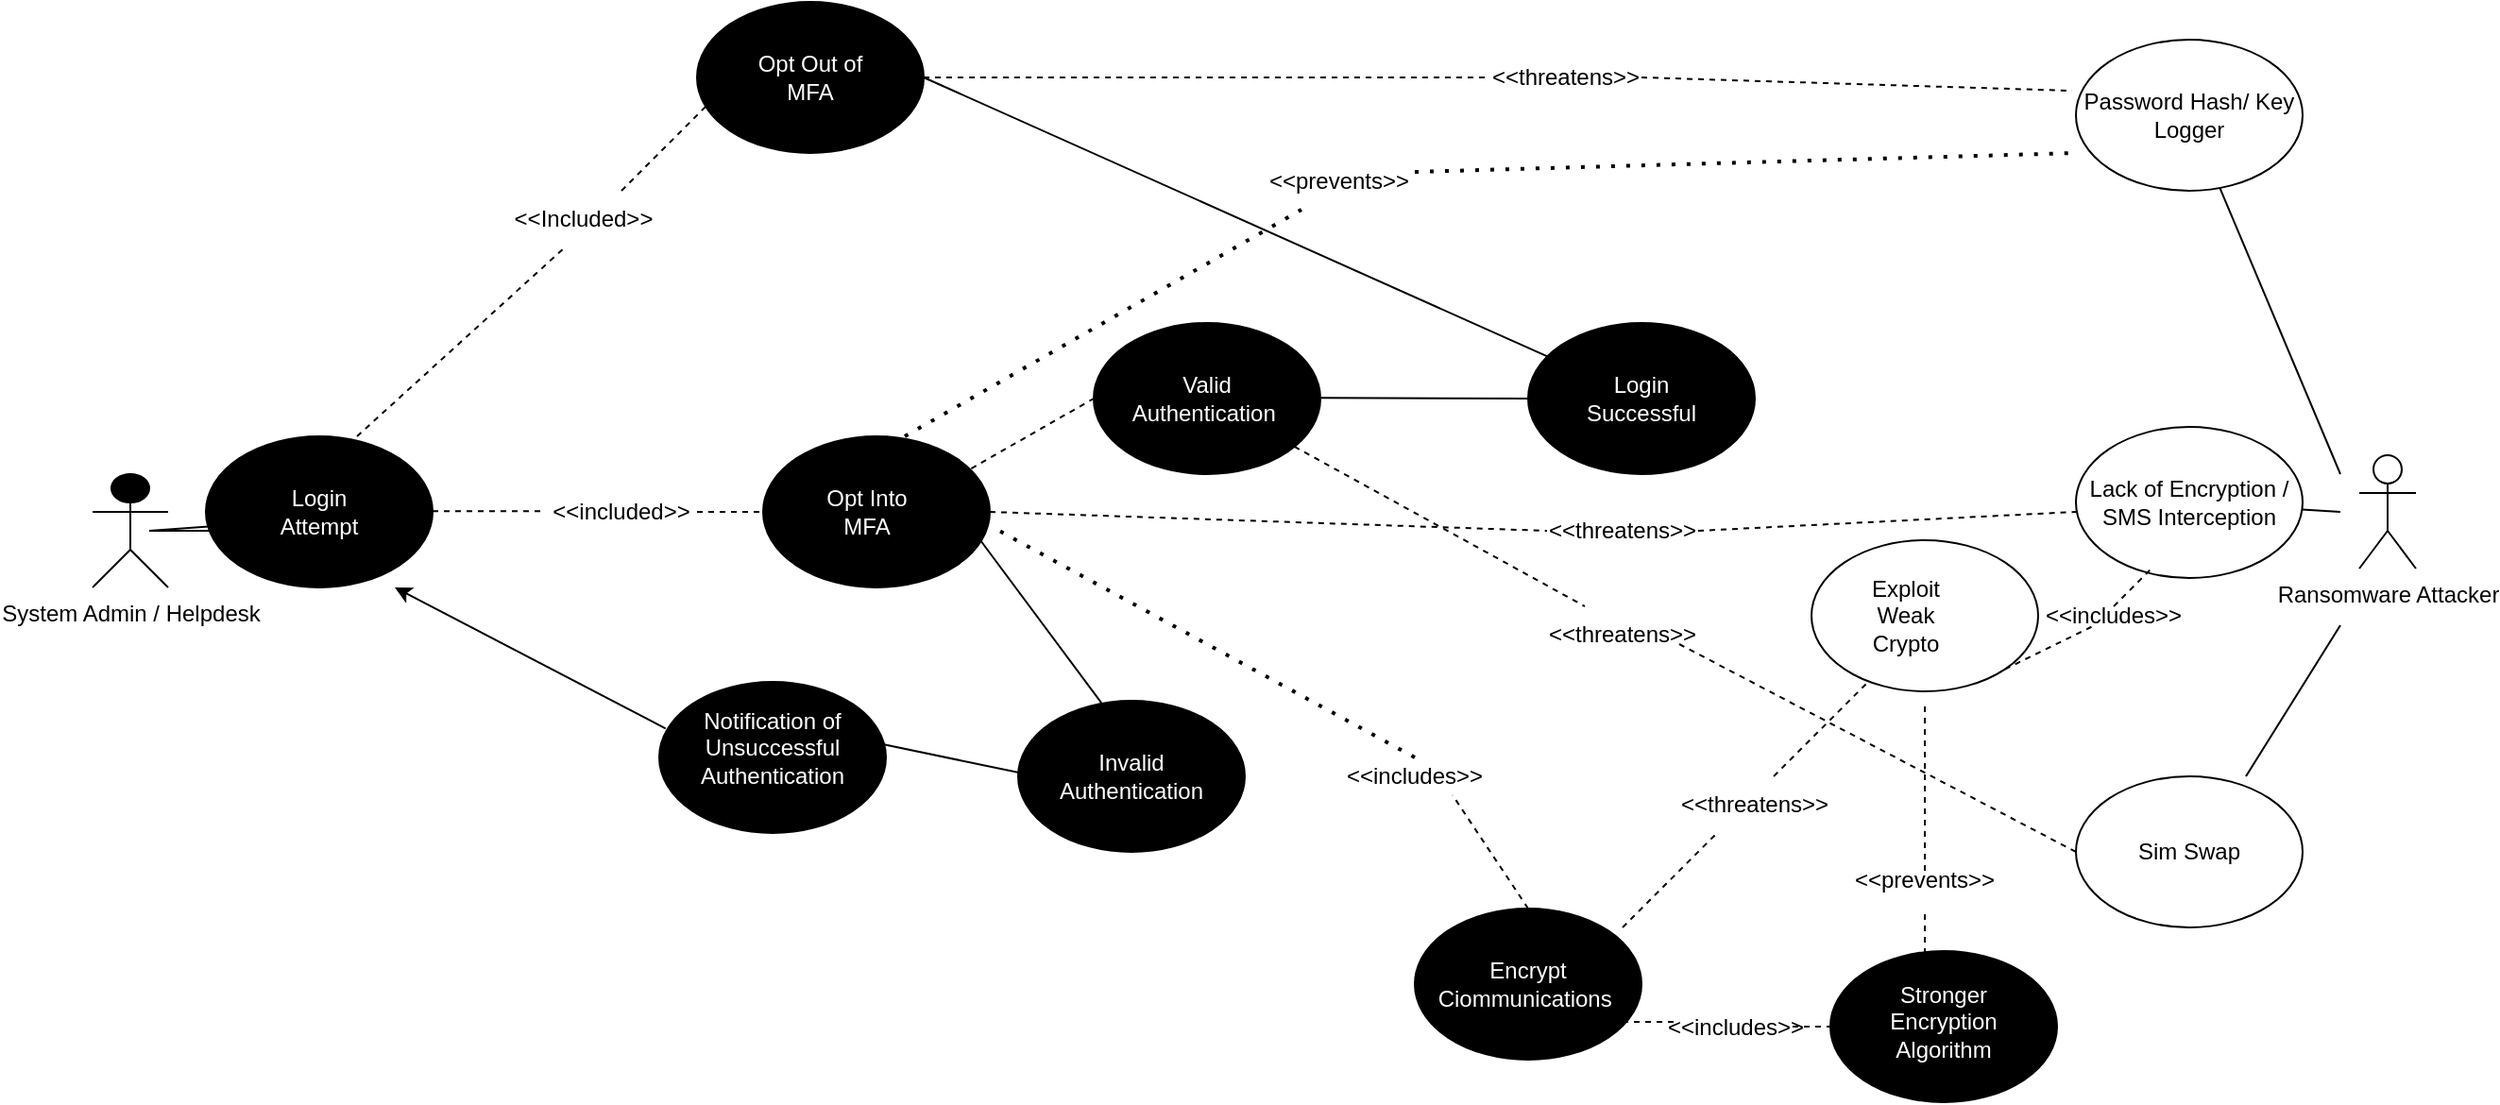 <mxfile version="21.8.2" type="device">
  <diagram name="Page-1" id="DAPd5PoU-QWRH09RoP7T">
    <mxGraphModel dx="2534" dy="758" grid="1" gridSize="10" guides="1" tooltips="1" connect="1" arrows="1" fold="1" page="1" pageScale="1" pageWidth="1100" pageHeight="1700" math="0" shadow="0">
      <root>
        <mxCell id="0" />
        <mxCell id="1" parent="0" />
        <mxCell id="Hp6X0O6zEZHsdkcGwj31-1" value="System Admin / Helpdesk" style="shape=umlActor;verticalLabelPosition=bottom;verticalAlign=top;html=1;outlineConnect=0;fillColor=#000000;" parent="1" vertex="1">
          <mxGeometry x="-80" y="290" width="40" height="60" as="geometry" />
        </mxCell>
        <mxCell id="Hp6X0O6zEZHsdkcGwj31-4" value="" style="endArrow=none;html=1;rounded=0;" parent="1" target="Hp6X0O6zEZHsdkcGwj31-5" edge="1">
          <mxGeometry width="50" height="50" relative="1" as="geometry">
            <mxPoint x="40" y="320" as="sourcePoint" />
            <mxPoint x="250" y="260" as="targetPoint" />
            <Array as="points">
              <mxPoint x="-50" y="320" />
              <mxPoint x="90" y="310" />
            </Array>
          </mxGeometry>
        </mxCell>
        <mxCell id="Hp6X0O6zEZHsdkcGwj31-5" value="" style="ellipse;whiteSpace=wrap;html=1;fillColor=#000000;" parent="1" vertex="1">
          <mxGeometry x="-20" y="270" width="120" height="80" as="geometry" />
        </mxCell>
        <mxCell id="Hp6X0O6zEZHsdkcGwj31-7" value="Login Attempt" style="text;html=1;strokeColor=none;fillColor=none;align=center;verticalAlign=middle;whiteSpace=wrap;rounded=0;fontColor=#FFFFFF;" parent="1" vertex="1">
          <mxGeometry x="10" y="295" width="60" height="30" as="geometry" />
        </mxCell>
        <mxCell id="Hp6X0O6zEZHsdkcGwj31-9" value="" style="ellipse;whiteSpace=wrap;html=1;gradientColor=none;fillColor=#000000;" parent="1" vertex="1">
          <mxGeometry x="275" y="270" width="120" height="80" as="geometry" />
        </mxCell>
        <mxCell id="Hp6X0O6zEZHsdkcGwj31-10" value="Opt Into MFA" style="text;html=1;strokeColor=none;fillColor=none;align=center;verticalAlign=middle;whiteSpace=wrap;rounded=0;fontColor=#FFFFFF;" parent="1" vertex="1">
          <mxGeometry x="300" y="295" width="60" height="30" as="geometry" />
        </mxCell>
        <mxCell id="Hp6X0O6zEZHsdkcGwj31-11" value="" style="endArrow=none;html=1;rounded=0;dashed=1;" parent="1" edge="1">
          <mxGeometry width="50" height="50" relative="1" as="geometry">
            <mxPoint x="380" y="290" as="sourcePoint" />
            <mxPoint x="450" y="250" as="targetPoint" />
          </mxGeometry>
        </mxCell>
        <mxCell id="Hp6X0O6zEZHsdkcGwj31-12" value="" style="endArrow=none;html=1;rounded=0;entryX=0.367;entryY=0.013;entryDx=0;entryDy=0;entryPerimeter=0;" parent="1" edge="1" target="Hp6X0O6zEZHsdkcGwj31-14">
          <mxGeometry width="50" height="50" relative="1" as="geometry">
            <mxPoint x="390" y="325" as="sourcePoint" />
            <mxPoint x="450" y="365" as="targetPoint" />
          </mxGeometry>
        </mxCell>
        <mxCell id="Hp6X0O6zEZHsdkcGwj31-13" value="" style="ellipse;whiteSpace=wrap;html=1;fillColor=#000000;" parent="1" vertex="1">
          <mxGeometry x="450" y="210" width="120" height="80" as="geometry" />
        </mxCell>
        <mxCell id="Hp6X0O6zEZHsdkcGwj31-14" value="" style="ellipse;whiteSpace=wrap;html=1;gradientColor=none;fillColor=#000000;" parent="1" vertex="1">
          <mxGeometry x="410" y="410" width="120" height="80" as="geometry" />
        </mxCell>
        <mxCell id="Hp6X0O6zEZHsdkcGwj31-15" value="Valid Authentication&amp;nbsp;" style="text;html=1;strokeColor=none;fillColor=none;align=center;verticalAlign=middle;whiteSpace=wrap;rounded=0;fontColor=#FFFFFF;" parent="1" vertex="1">
          <mxGeometry x="480" y="235" width="60" height="30" as="geometry" />
        </mxCell>
        <mxCell id="Hp6X0O6zEZHsdkcGwj31-16" value="Invalid Authentication" style="text;html=1;strokeColor=none;fillColor=none;align=center;verticalAlign=middle;whiteSpace=wrap;rounded=0;fontColor=#FFFFFF;" parent="1" vertex="1">
          <mxGeometry x="440" y="435" width="60" height="30" as="geometry" />
        </mxCell>
        <mxCell id="Hp6X0O6zEZHsdkcGwj31-18" value="" style="endArrow=classic;html=1;rounded=0;exitX=0.028;exitY=0.308;exitDx=0;exitDy=0;exitPerimeter=0;" parent="1" edge="1" source="Hp6X0O6zEZHsdkcGwj31-20">
          <mxGeometry width="50" height="50" relative="1" as="geometry">
            <mxPoint x="530" y="460" as="sourcePoint" />
            <mxPoint x="80" y="350" as="targetPoint" />
          </mxGeometry>
        </mxCell>
        <mxCell id="Hp6X0O6zEZHsdkcGwj31-19" value="" style="endArrow=none;html=1;rounded=0;exitX=0.986;exitY=0.413;exitDx=0;exitDy=0;exitPerimeter=0;" parent="1" edge="1" source="Hp6X0O6zEZHsdkcGwj31-20">
          <mxGeometry width="50" height="50" relative="1" as="geometry">
            <mxPoint x="380" y="450" as="sourcePoint" />
            <mxPoint x="420" y="450" as="targetPoint" />
          </mxGeometry>
        </mxCell>
        <mxCell id="Hp6X0O6zEZHsdkcGwj31-20" value="" style="ellipse;whiteSpace=wrap;html=1;fontColor=#000000;strokeColor=#000000;fillColor=#000000;" parent="1" vertex="1">
          <mxGeometry x="220" y="400" width="120" height="80" as="geometry" />
        </mxCell>
        <mxCell id="rUo3hgHBCnOXlDoPaP9Q-17" style="edgeStyle=orthogonalEdgeStyle;rounded=0;orthogonalLoop=1;jettySize=auto;html=1;exitX=0.75;exitY=1;exitDx=0;exitDy=0;" edge="1" parent="1" source="Hp6X0O6zEZHsdkcGwj31-21" target="Hp6X0O6zEZHsdkcGwj31-20">
          <mxGeometry relative="1" as="geometry" />
        </mxCell>
        <mxCell id="Hp6X0O6zEZHsdkcGwj31-21" value="Notification of Unsuccessful Authentication" style="text;html=1;strokeColor=none;fillColor=none;align=center;verticalAlign=middle;whiteSpace=wrap;rounded=0;fontColor=#FFFFFF;" parent="1" vertex="1">
          <mxGeometry x="250" y="420" width="60" height="30" as="geometry" />
        </mxCell>
        <mxCell id="Hp6X0O6zEZHsdkcGwj31-22" value="" style="endArrow=none;html=1;rounded=0;entryX=0;entryY=0.5;entryDx=0;entryDy=0;" parent="1" edge="1" target="Hp6X0O6zEZHsdkcGwj31-23">
          <mxGeometry width="50" height="50" relative="1" as="geometry">
            <mxPoint x="570" y="249.58" as="sourcePoint" />
            <mxPoint x="650" y="249.58" as="targetPoint" />
          </mxGeometry>
        </mxCell>
        <mxCell id="Hp6X0O6zEZHsdkcGwj31-23" value="" style="ellipse;whiteSpace=wrap;html=1;fillColor=#000000;" parent="1" vertex="1">
          <mxGeometry x="680" y="210" width="120" height="80" as="geometry" />
        </mxCell>
        <mxCell id="Hp6X0O6zEZHsdkcGwj31-24" value="Login Successful" style="text;html=1;strokeColor=none;fillColor=none;align=center;verticalAlign=middle;whiteSpace=wrap;rounded=0;fontColor=#FFFFFF;" parent="1" vertex="1">
          <mxGeometry x="710" y="235" width="60" height="30" as="geometry" />
        </mxCell>
        <mxCell id="rUo3hgHBCnOXlDoPaP9Q-12" value="" style="endArrow=none;dashed=1;html=1;rounded=0;" edge="1" parent="1">
          <mxGeometry width="50" height="50" relative="1" as="geometry">
            <mxPoint x="100" y="309.58" as="sourcePoint" />
            <mxPoint x="160" y="309.58" as="targetPoint" />
          </mxGeometry>
        </mxCell>
        <mxCell id="rUo3hgHBCnOXlDoPaP9Q-13" value="&amp;lt;&amp;lt;included&amp;gt;&amp;gt;" style="text;html=1;strokeColor=none;fillColor=none;align=center;verticalAlign=middle;whiteSpace=wrap;rounded=0;" vertex="1" parent="1">
          <mxGeometry x="170" y="295" width="60" height="30" as="geometry" />
        </mxCell>
        <mxCell id="rUo3hgHBCnOXlDoPaP9Q-16" value="" style="endArrow=none;dashed=1;html=1;rounded=0;" edge="1" parent="1" target="Hp6X0O6zEZHsdkcGwj31-10">
          <mxGeometry width="50" height="50" relative="1" as="geometry">
            <mxPoint x="240" y="310" as="sourcePoint" />
            <mxPoint x="290" y="260" as="targetPoint" />
          </mxGeometry>
        </mxCell>
        <mxCell id="rUo3hgHBCnOXlDoPaP9Q-19" style="edgeStyle=orthogonalEdgeStyle;rounded=0;orthogonalLoop=1;jettySize=auto;html=1;exitX=0.5;exitY=1;exitDx=0;exitDy=0;entryX=0;entryY=0.75;entryDx=0;entryDy=0;" edge="1" parent="1" source="Hp6X0O6zEZHsdkcGwj31-24" target="Hp6X0O6zEZHsdkcGwj31-24">
          <mxGeometry relative="1" as="geometry" />
        </mxCell>
        <mxCell id="rUo3hgHBCnOXlDoPaP9Q-20" value="" style="endArrow=none;dashed=1;html=1;rounded=0;" edge="1" parent="1">
          <mxGeometry width="50" height="50" relative="1" as="geometry">
            <mxPoint x="60" y="270" as="sourcePoint" />
            <mxPoint x="170" y="170" as="targetPoint" />
          </mxGeometry>
        </mxCell>
        <mxCell id="rUo3hgHBCnOXlDoPaP9Q-21" value="&amp;lt;&amp;lt;Included&amp;gt;&amp;gt;" style="text;html=1;strokeColor=none;fillColor=none;align=center;verticalAlign=middle;whiteSpace=wrap;rounded=0;" vertex="1" parent="1">
          <mxGeometry x="150" y="140" width="60" height="30" as="geometry" />
        </mxCell>
        <mxCell id="rUo3hgHBCnOXlDoPaP9Q-22" value="" style="endArrow=none;dashed=1;html=1;rounded=0;" edge="1" parent="1">
          <mxGeometry width="50" height="50" relative="1" as="geometry">
            <mxPoint x="200" y="140" as="sourcePoint" />
            <mxPoint x="250" y="90" as="targetPoint" />
          </mxGeometry>
        </mxCell>
        <mxCell id="rUo3hgHBCnOXlDoPaP9Q-23" value="" style="ellipse;whiteSpace=wrap;html=1;fillColor=#000000;" vertex="1" parent="1">
          <mxGeometry x="240" y="40" width="120" height="80" as="geometry" />
        </mxCell>
        <mxCell id="rUo3hgHBCnOXlDoPaP9Q-24" value="Opt Out of MFA" style="text;html=1;align=center;verticalAlign=middle;whiteSpace=wrap;rounded=0;fontColor=#FFFFFF;" vertex="1" parent="1">
          <mxGeometry x="270" y="65" width="60" height="30" as="geometry" />
        </mxCell>
        <mxCell id="rUo3hgHBCnOXlDoPaP9Q-25" value="" style="endArrow=none;html=1;rounded=0;" edge="1" parent="1" target="Hp6X0O6zEZHsdkcGwj31-23">
          <mxGeometry width="50" height="50" relative="1" as="geometry">
            <mxPoint x="360" y="80" as="sourcePoint" />
            <mxPoint x="410" y="30" as="targetPoint" />
          </mxGeometry>
        </mxCell>
        <mxCell id="rUo3hgHBCnOXlDoPaP9Q-26" value="Ransomware Attacker" style="shape=umlActor;verticalLabelPosition=bottom;verticalAlign=top;html=1;outlineConnect=0;" vertex="1" parent="1">
          <mxGeometry x="1120" y="280" width="30" height="60" as="geometry" />
        </mxCell>
        <mxCell id="rUo3hgHBCnOXlDoPaP9Q-27" value="Password Hash/ Key Logger" style="ellipse;whiteSpace=wrap;html=1;" vertex="1" parent="1">
          <mxGeometry x="970" y="60" width="120" height="80" as="geometry" />
        </mxCell>
        <mxCell id="rUo3hgHBCnOXlDoPaP9Q-28" value="Lack of Encryption / SMS Interception" style="ellipse;whiteSpace=wrap;html=1;" vertex="1" parent="1">
          <mxGeometry x="970" y="265" width="120" height="80" as="geometry" />
        </mxCell>
        <mxCell id="rUo3hgHBCnOXlDoPaP9Q-29" value="Sim Swap" style="ellipse;whiteSpace=wrap;html=1;" vertex="1" parent="1">
          <mxGeometry x="970" y="450" width="120" height="80" as="geometry" />
        </mxCell>
        <mxCell id="rUo3hgHBCnOXlDoPaP9Q-30" value="" style="endArrow=none;html=1;rounded=0;" edge="1" parent="1" source="rUo3hgHBCnOXlDoPaP9Q-27">
          <mxGeometry width="50" height="50" relative="1" as="geometry">
            <mxPoint x="1060" y="190" as="sourcePoint" />
            <mxPoint x="1110" y="290" as="targetPoint" />
          </mxGeometry>
        </mxCell>
        <mxCell id="rUo3hgHBCnOXlDoPaP9Q-31" value="" style="endArrow=none;html=1;rounded=0;" edge="1" parent="1" source="rUo3hgHBCnOXlDoPaP9Q-28">
          <mxGeometry width="50" height="50" relative="1" as="geometry">
            <mxPoint x="1060" y="360" as="sourcePoint" />
            <mxPoint x="1110" y="310" as="targetPoint" />
          </mxGeometry>
        </mxCell>
        <mxCell id="rUo3hgHBCnOXlDoPaP9Q-32" value="" style="endArrow=none;html=1;rounded=0;" edge="1" parent="1">
          <mxGeometry width="50" height="50" relative="1" as="geometry">
            <mxPoint x="1060" y="450" as="sourcePoint" />
            <mxPoint x="1110" y="370" as="targetPoint" />
          </mxGeometry>
        </mxCell>
        <mxCell id="rUo3hgHBCnOXlDoPaP9Q-33" value="" style="endArrow=none;dashed=1;html=1;dashPattern=1 3;strokeWidth=2;rounded=0;" edge="1" parent="1">
          <mxGeometry width="50" height="50" relative="1" as="geometry">
            <mxPoint x="350" y="270" as="sourcePoint" />
            <mxPoint x="560" y="150" as="targetPoint" />
          </mxGeometry>
        </mxCell>
        <mxCell id="rUo3hgHBCnOXlDoPaP9Q-34" value="&amp;lt;&amp;lt;prevents&amp;gt;&amp;gt;" style="text;html=1;strokeColor=none;fillColor=none;align=center;verticalAlign=middle;whiteSpace=wrap;rounded=0;" vertex="1" parent="1">
          <mxGeometry x="550" y="120" width="60" height="30" as="geometry" />
        </mxCell>
        <mxCell id="rUo3hgHBCnOXlDoPaP9Q-35" value="" style="endArrow=none;dashed=1;html=1;dashPattern=1 3;strokeWidth=2;rounded=0;entryX=0;entryY=0.75;entryDx=0;entryDy=0;entryPerimeter=0;" edge="1" parent="1" target="rUo3hgHBCnOXlDoPaP9Q-27">
          <mxGeometry width="50" height="50" relative="1" as="geometry">
            <mxPoint x="620" y="130" as="sourcePoint" />
            <mxPoint x="670" y="80" as="targetPoint" />
          </mxGeometry>
        </mxCell>
        <mxCell id="rUo3hgHBCnOXlDoPaP9Q-36" value="" style="endArrow=none;dashed=1;html=1;rounded=0;entryX=-0.017;entryY=0.338;entryDx=0;entryDy=0;entryPerimeter=0;" edge="1" parent="1" target="rUo3hgHBCnOXlDoPaP9Q-27">
          <mxGeometry width="50" height="50" relative="1" as="geometry">
            <mxPoint x="740" y="80" as="sourcePoint" />
            <mxPoint x="940" y="40" as="targetPoint" />
          </mxGeometry>
        </mxCell>
        <mxCell id="rUo3hgHBCnOXlDoPaP9Q-37" value="&amp;lt;&amp;lt;threatens&amp;gt;&amp;gt;" style="text;html=1;strokeColor=none;fillColor=none;align=center;verticalAlign=middle;whiteSpace=wrap;rounded=0;" vertex="1" parent="1">
          <mxGeometry x="670" y="65" width="60" height="30" as="geometry" />
        </mxCell>
        <mxCell id="rUo3hgHBCnOXlDoPaP9Q-38" value="" style="endArrow=none;dashed=1;html=1;rounded=0;" edge="1" parent="1">
          <mxGeometry width="50" height="50" relative="1" as="geometry">
            <mxPoint x="360" y="80" as="sourcePoint" />
            <mxPoint x="660" y="80" as="targetPoint" />
          </mxGeometry>
        </mxCell>
        <mxCell id="rUo3hgHBCnOXlDoPaP9Q-39" value="" style="endArrow=none;dashed=1;html=1;rounded=0;" edge="1" parent="1">
          <mxGeometry width="50" height="50" relative="1" as="geometry">
            <mxPoint x="770" y="320" as="sourcePoint" />
            <mxPoint x="970" y="310" as="targetPoint" />
          </mxGeometry>
        </mxCell>
        <mxCell id="rUo3hgHBCnOXlDoPaP9Q-40" value="&amp;lt;&amp;lt;threatens&amp;gt;&amp;gt;" style="text;html=1;strokeColor=none;fillColor=none;align=center;verticalAlign=middle;whiteSpace=wrap;rounded=0;" vertex="1" parent="1">
          <mxGeometry x="700" y="305" width="60" height="30" as="geometry" />
        </mxCell>
        <mxCell id="rUo3hgHBCnOXlDoPaP9Q-41" value="" style="endArrow=none;dashed=1;html=1;rounded=0;exitX=1;exitY=0.5;exitDx=0;exitDy=0;" edge="1" parent="1" source="Hp6X0O6zEZHsdkcGwj31-9">
          <mxGeometry width="50" height="50" relative="1" as="geometry">
            <mxPoint x="640" y="360" as="sourcePoint" />
            <mxPoint x="690" y="320" as="targetPoint" />
          </mxGeometry>
        </mxCell>
        <mxCell id="rUo3hgHBCnOXlDoPaP9Q-42" value="" style="endArrow=none;dashed=1;html=1;rounded=0;entryX=0;entryY=0.5;entryDx=0;entryDy=0;" edge="1" parent="1" target="rUo3hgHBCnOXlDoPaP9Q-29">
          <mxGeometry width="50" height="50" relative="1" as="geometry">
            <mxPoint x="760" y="380" as="sourcePoint" />
            <mxPoint x="970" y="460" as="targetPoint" />
          </mxGeometry>
        </mxCell>
        <mxCell id="rUo3hgHBCnOXlDoPaP9Q-43" value="&amp;lt;&amp;lt;threatens&amp;gt;&amp;gt;" style="text;html=1;strokeColor=none;fillColor=none;align=center;verticalAlign=middle;whiteSpace=wrap;rounded=0;" vertex="1" parent="1">
          <mxGeometry x="700" y="360" width="60" height="30" as="geometry" />
        </mxCell>
        <mxCell id="rUo3hgHBCnOXlDoPaP9Q-44" value="" style="endArrow=none;dashed=1;html=1;rounded=0;" edge="1" parent="1" source="Hp6X0O6zEZHsdkcGwj31-13">
          <mxGeometry width="50" height="50" relative="1" as="geometry">
            <mxPoint x="660" y="410" as="sourcePoint" />
            <mxPoint x="710" y="360" as="targetPoint" />
          </mxGeometry>
        </mxCell>
        <mxCell id="rUo3hgHBCnOXlDoPaP9Q-47" value="" style="endArrow=none;dashed=1;html=1;dashPattern=1 3;strokeWidth=2;rounded=0;" edge="1" parent="1">
          <mxGeometry width="50" height="50" relative="1" as="geometry">
            <mxPoint x="620" y="440" as="sourcePoint" />
            <mxPoint x="400" y="320" as="targetPoint" />
          </mxGeometry>
        </mxCell>
        <mxCell id="rUo3hgHBCnOXlDoPaP9Q-48" value="&amp;lt;&amp;lt;includes&amp;gt;&amp;gt;" style="text;html=1;strokeColor=none;fillColor=none;align=center;verticalAlign=middle;whiteSpace=wrap;rounded=0;" vertex="1" parent="1">
          <mxGeometry x="590" y="435" width="60" height="30" as="geometry" />
        </mxCell>
        <mxCell id="rUo3hgHBCnOXlDoPaP9Q-49" value="" style="endArrow=none;dashed=1;html=1;rounded=0;" edge="1" parent="1">
          <mxGeometry width="50" height="50" relative="1" as="geometry">
            <mxPoint x="680" y="520" as="sourcePoint" />
            <mxPoint x="640" y="460" as="targetPoint" />
          </mxGeometry>
        </mxCell>
        <mxCell id="rUo3hgHBCnOXlDoPaP9Q-50" value="asd" style="ellipse;whiteSpace=wrap;html=1;fontColor=#000000;fillColor=#000000;" vertex="1" parent="1">
          <mxGeometry x="620" y="520" width="120" height="80" as="geometry" />
        </mxCell>
        <mxCell id="rUo3hgHBCnOXlDoPaP9Q-51" value="Encrypt Ciommunications&amp;nbsp;" style="text;html=1;strokeColor=none;fillColor=none;align=center;verticalAlign=middle;whiteSpace=wrap;rounded=0;fontColor=#FFFFFF;" vertex="1" parent="1">
          <mxGeometry x="650" y="545" width="60" height="30" as="geometry" />
        </mxCell>
        <mxCell id="rUo3hgHBCnOXlDoPaP9Q-52" value="" style="endArrow=none;dashed=1;html=1;rounded=0;" edge="1" parent="1">
          <mxGeometry width="50" height="50" relative="1" as="geometry">
            <mxPoint x="990" y="360" as="sourcePoint" />
            <mxPoint x="1010" y="340" as="targetPoint" />
          </mxGeometry>
        </mxCell>
        <mxCell id="rUo3hgHBCnOXlDoPaP9Q-53" value="" style="ellipse;whiteSpace=wrap;html=1;" vertex="1" parent="1">
          <mxGeometry x="830" y="325" width="120" height="80" as="geometry" />
        </mxCell>
        <mxCell id="rUo3hgHBCnOXlDoPaP9Q-54" value="Exploit Weak Crypto" style="text;html=1;strokeColor=none;fillColor=none;align=center;verticalAlign=middle;whiteSpace=wrap;rounded=0;" vertex="1" parent="1">
          <mxGeometry x="850" y="350" width="60" height="30" as="geometry" />
        </mxCell>
        <mxCell id="rUo3hgHBCnOXlDoPaP9Q-55" value="" style="endArrow=none;dashed=1;html=1;rounded=0;" edge="1" parent="1">
          <mxGeometry width="50" height="50" relative="1" as="geometry">
            <mxPoint x="730" y="580" as="sourcePoint" />
            <mxPoint x="760" y="580" as="targetPoint" />
          </mxGeometry>
        </mxCell>
        <mxCell id="rUo3hgHBCnOXlDoPaP9Q-57" value="&amp;lt;&amp;lt;includes&amp;gt;&amp;gt;" style="text;html=1;strokeColor=none;fillColor=none;align=center;verticalAlign=middle;whiteSpace=wrap;rounded=0;" vertex="1" parent="1">
          <mxGeometry x="960" y="350" width="60" height="30" as="geometry" />
        </mxCell>
        <mxCell id="rUo3hgHBCnOXlDoPaP9Q-58" value="" style="endArrow=none;dashed=1;html=1;rounded=0;exitX=1;exitY=1;exitDx=0;exitDy=0;" edge="1" parent="1" source="rUo3hgHBCnOXlDoPaP9Q-53">
          <mxGeometry width="50" height="50" relative="1" as="geometry">
            <mxPoint x="930" y="420" as="sourcePoint" />
            <mxPoint x="980" y="370" as="targetPoint" />
          </mxGeometry>
        </mxCell>
        <mxCell id="rUo3hgHBCnOXlDoPaP9Q-60" value="" style="endArrow=none;dashed=1;html=1;rounded=0;" edge="1" parent="1">
          <mxGeometry width="50" height="50" relative="1" as="geometry">
            <mxPoint x="810" y="450" as="sourcePoint" />
            <mxPoint x="860" y="400" as="targetPoint" />
          </mxGeometry>
        </mxCell>
        <mxCell id="rUo3hgHBCnOXlDoPaP9Q-61" value="&amp;lt;&amp;lt;threatens&amp;gt;&amp;gt;" style="text;html=1;strokeColor=none;fillColor=none;align=center;verticalAlign=middle;whiteSpace=wrap;rounded=0;" vertex="1" parent="1">
          <mxGeometry x="770" y="450" width="60" height="30" as="geometry" />
        </mxCell>
        <mxCell id="rUo3hgHBCnOXlDoPaP9Q-62" value="" style="endArrow=none;dashed=1;html=1;rounded=0;" edge="1" parent="1">
          <mxGeometry width="50" height="50" relative="1" as="geometry">
            <mxPoint x="730" y="530" as="sourcePoint" />
            <mxPoint x="780" y="480" as="targetPoint" />
          </mxGeometry>
        </mxCell>
        <mxCell id="rUo3hgHBCnOXlDoPaP9Q-63" value="" style="ellipse;whiteSpace=wrap;html=1;fillColor=#000000;" vertex="1" parent="1">
          <mxGeometry x="840" y="542.5" width="120" height="80" as="geometry" />
        </mxCell>
        <mxCell id="rUo3hgHBCnOXlDoPaP9Q-64" value="Stronger Encryption Algorithm" style="text;html=1;strokeColor=none;fillColor=none;align=center;verticalAlign=middle;whiteSpace=wrap;rounded=0;fontColor=#FFFFFF;" vertex="1" parent="1">
          <mxGeometry x="870" y="565" width="60" height="30" as="geometry" />
        </mxCell>
        <mxCell id="rUo3hgHBCnOXlDoPaP9Q-65" value="&amp;lt;&amp;lt;includes&amp;gt;&amp;gt;" style="text;html=1;strokeColor=none;fillColor=none;align=center;verticalAlign=middle;whiteSpace=wrap;rounded=0;" vertex="1" parent="1">
          <mxGeometry x="760" y="565" width="60" height="35" as="geometry" />
        </mxCell>
        <mxCell id="rUo3hgHBCnOXlDoPaP9Q-66" value="" style="endArrow=none;dashed=1;html=1;rounded=0;exitX=1;exitY=0.5;exitDx=0;exitDy=0;" edge="1" parent="1" source="rUo3hgHBCnOXlDoPaP9Q-65" target="rUo3hgHBCnOXlDoPaP9Q-63">
          <mxGeometry width="50" height="50" relative="1" as="geometry">
            <mxPoint x="810" y="610" as="sourcePoint" />
            <mxPoint x="860" y="560" as="targetPoint" />
          </mxGeometry>
        </mxCell>
        <mxCell id="rUo3hgHBCnOXlDoPaP9Q-67" value="" style="endArrow=none;dashed=1;html=1;rounded=0;" edge="1" parent="1">
          <mxGeometry width="50" height="50" relative="1" as="geometry">
            <mxPoint x="890" y="550" as="sourcePoint" />
            <mxPoint x="890" y="520" as="targetPoint" />
          </mxGeometry>
        </mxCell>
        <mxCell id="rUo3hgHBCnOXlDoPaP9Q-69" value="&amp;lt;&amp;lt;prevents&amp;gt;&amp;gt;" style="text;html=1;strokeColor=none;fillColor=none;align=center;verticalAlign=middle;whiteSpace=wrap;rounded=0;" vertex="1" parent="1">
          <mxGeometry x="860" y="490" width="60" height="30" as="geometry" />
        </mxCell>
        <mxCell id="rUo3hgHBCnOXlDoPaP9Q-70" value="" style="endArrow=none;dashed=1;html=1;rounded=0;" edge="1" parent="1">
          <mxGeometry width="50" height="50" relative="1" as="geometry">
            <mxPoint x="890" y="500" as="sourcePoint" />
            <mxPoint x="890" y="410" as="targetPoint" />
          </mxGeometry>
        </mxCell>
      </root>
    </mxGraphModel>
  </diagram>
</mxfile>

